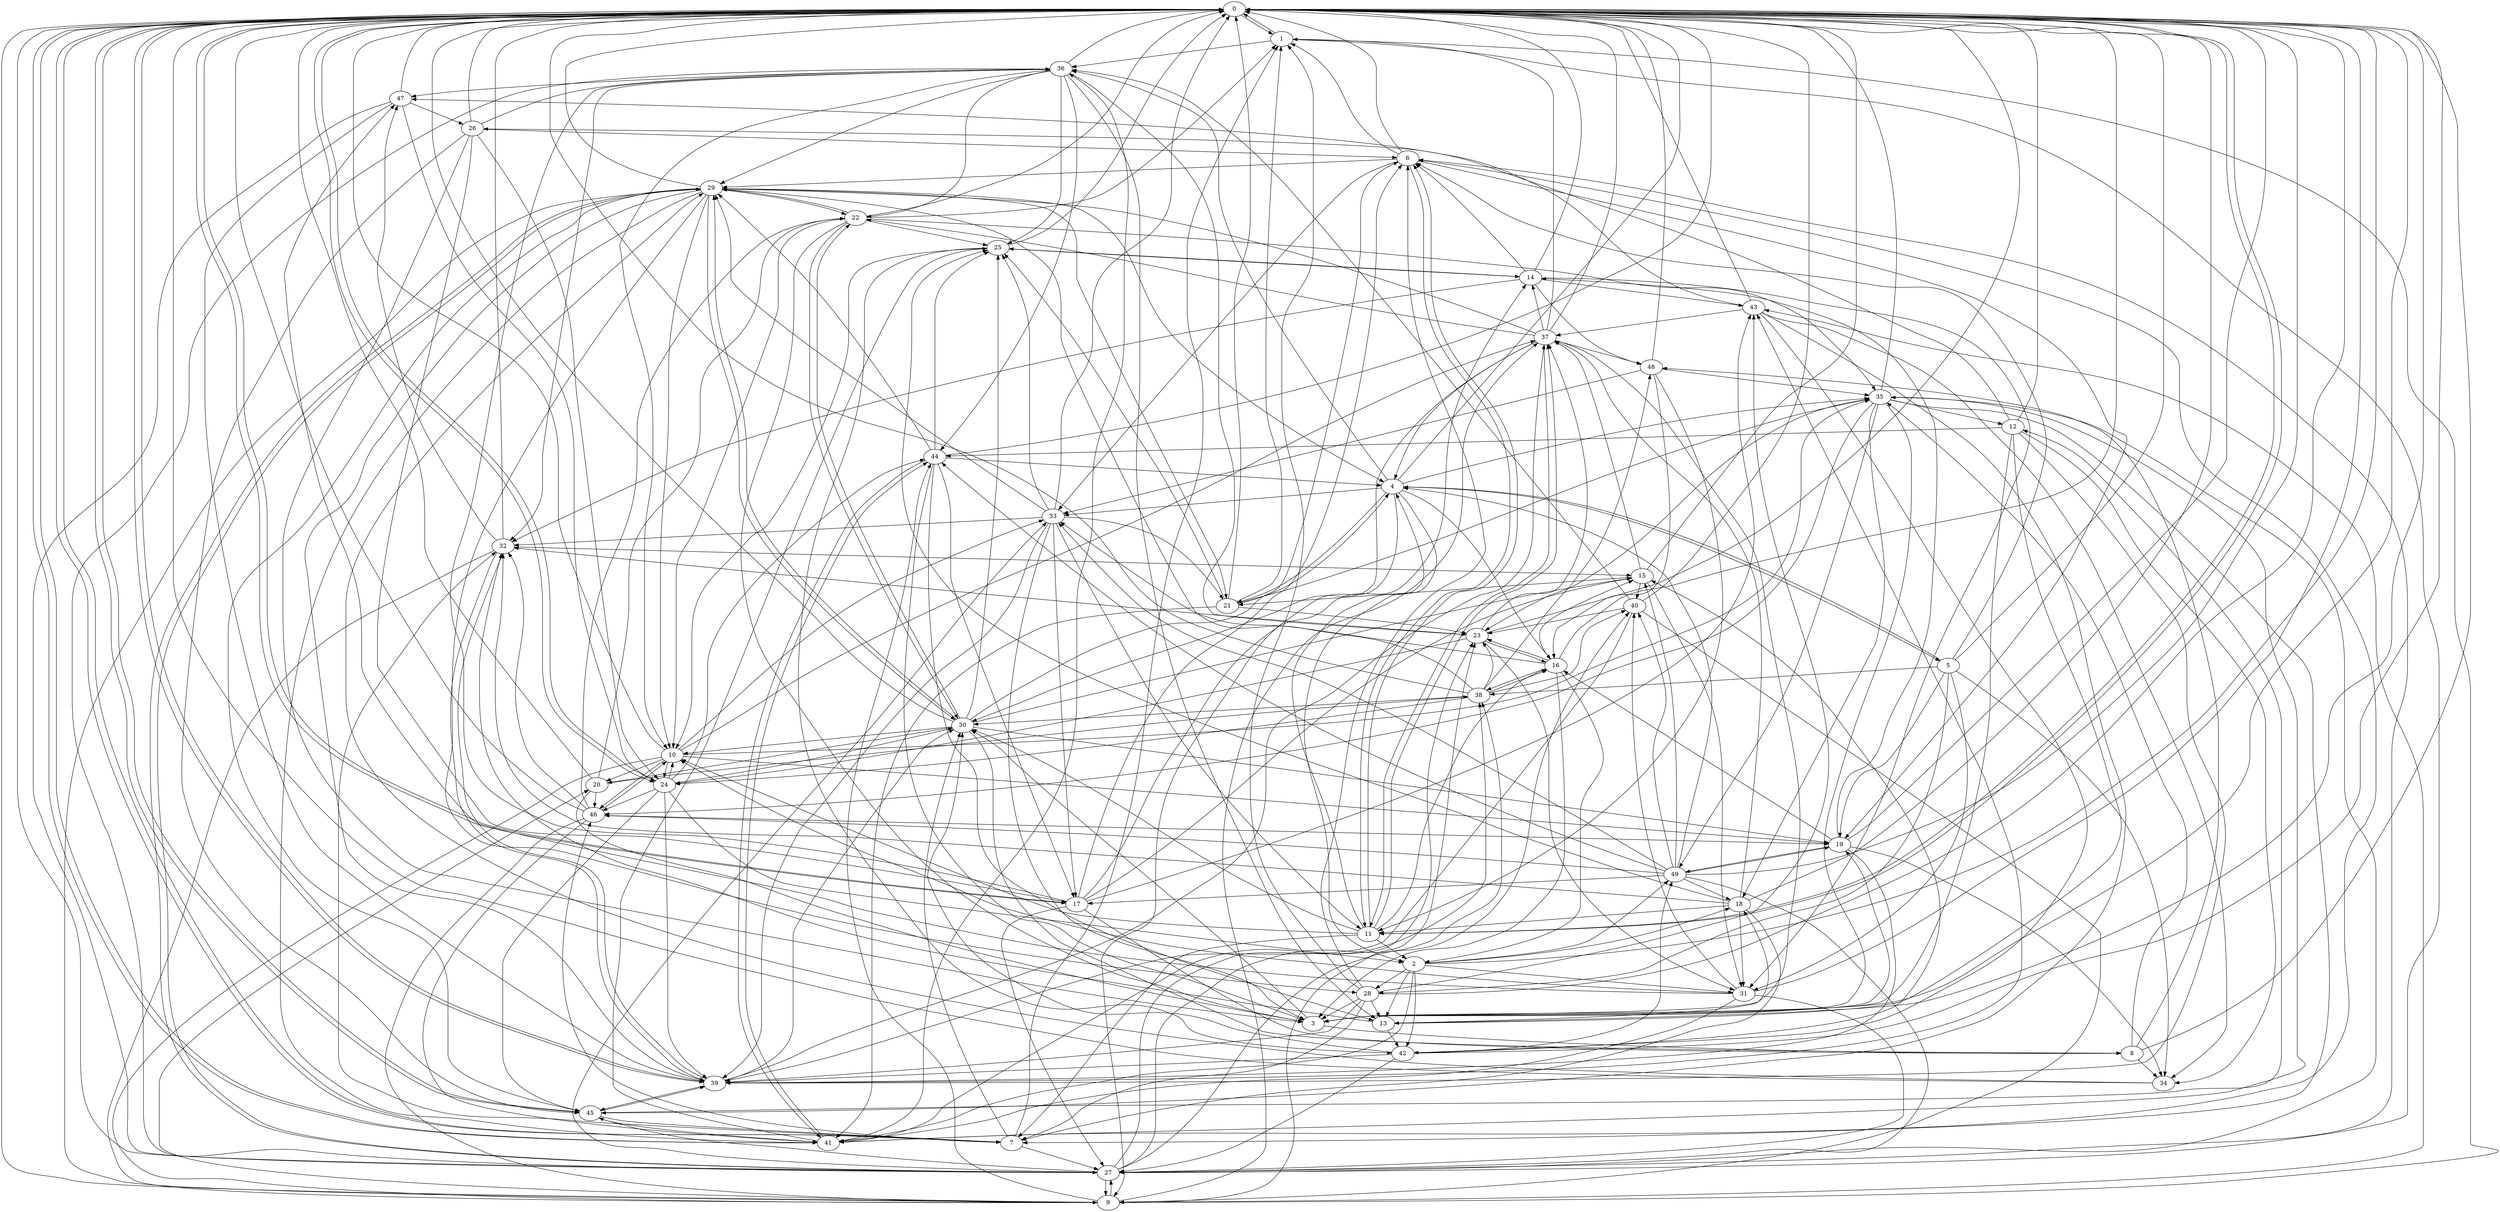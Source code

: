 strict digraph "" {
	0	 [component_delay=3];
	1	 [component_delay=3];
	0 -> 1	 [wire_delay=1];
	7	 [component_delay=3];
	0 -> 7	 [wire_delay=1];
	11	 [component_delay=3];
	0 -> 11	 [wire_delay=1];
	17	 [component_delay=3];
	0 -> 17	 [wire_delay=1];
	24	 [component_delay=3];
	0 -> 24	 [wire_delay=1];
	39	 [component_delay=3];
	0 -> 39	 [wire_delay=1];
	41	 [component_delay=3];
	0 -> 41	 [wire_delay=1];
	45	 [component_delay=3];
	0 -> 45	 [wire_delay=1];
	1 -> 0	 [wire_delay=1];
	9	 [component_delay=3];
	1 -> 9	 [wire_delay=1];
	27	 [component_delay=3];
	1 -> 27	 [wire_delay=1];
	36	 [component_delay=3];
	1 -> 36	 [wire_delay=1];
	2	 [component_delay=3];
	2 -> 0	 [wire_delay=1];
	13	 [component_delay=3];
	2 -> 13	 [wire_delay=1];
	18	 [component_delay=3];
	2 -> 18	 [wire_delay=1];
	28	 [component_delay=3];
	2 -> 28	 [wire_delay=1];
	31	 [component_delay=3];
	2 -> 31	 [wire_delay=1];
	2 -> 41	 [wire_delay=1];
	42	 [component_delay=3];
	2 -> 42	 [wire_delay=1];
	49	 [component_delay=3];
	2 -> 49	 [wire_delay=1];
	3	 [component_delay=3];
	3 -> 0	 [wire_delay=1];
	8	 [component_delay=3];
	3 -> 8	 [wire_delay=1];
	19	 [component_delay=3];
	3 -> 19	 [wire_delay=1];
	30	 [component_delay=3];
	3 -> 30	 [wire_delay=1];
	4	 [component_delay=3];
	4 -> 0	 [wire_delay=1];
	4 -> 2	 [wire_delay=1];
	5	 [component_delay=3];
	4 -> 5	 [wire_delay=1];
	4 -> 9	 [wire_delay=1];
	16	 [component_delay=3];
	4 -> 16	 [wire_delay=1];
	21	 [component_delay=3];
	4 -> 21	 [wire_delay=1];
	33	 [component_delay=3];
	4 -> 33	 [wire_delay=1];
	35	 [component_delay=3];
	4 -> 35	 [wire_delay=1];
	4 -> 36	 [wire_delay=1];
	5 -> 0	 [wire_delay=1];
	5 -> 4	 [wire_delay=1];
	6	 [component_delay=3];
	5 -> 6	 [wire_delay=1];
	5 -> 19	 [wire_delay=1];
	5 -> 28	 [wire_delay=1];
	5 -> 31	 [wire_delay=1];
	34	 [component_delay=3];
	5 -> 34	 [wire_delay=1];
	38	 [component_delay=3];
	5 -> 38	 [wire_delay=1];
	6 -> 0	 [wire_delay=1];
	6 -> 1	 [wire_delay=1];
	6 -> 11	 [wire_delay=1];
	6 -> 19	 [wire_delay=1];
	29	 [component_delay=3];
	6 -> 29	 [wire_delay=1];
	6 -> 33	 [wire_delay=1];
	7 -> 0	 [wire_delay=1];
	7 -> 1	 [wire_delay=1];
	7 -> 27	 [wire_delay=1];
	7 -> 30	 [wire_delay=1];
	32	 [component_delay=3];
	7 -> 32	 [wire_delay=1];
	46	 [component_delay=3];
	7 -> 46	 [wire_delay=1];
	8 -> 0	 [wire_delay=1];
	8 -> 34	 [wire_delay=1];
	8 -> 35	 [wire_delay=1];
	48	 [component_delay=3];
	8 -> 48	 [wire_delay=1];
	9 -> 0	 [wire_delay=1];
	20	 [component_delay=3];
	9 -> 20	 [wire_delay=1];
	23	 [component_delay=3];
	9 -> 23	 [wire_delay=1];
	9 -> 27	 [wire_delay=1];
	9 -> 29	 [wire_delay=1];
	37	 [component_delay=3];
	9 -> 37	 [wire_delay=1];
	43	 [component_delay=3];
	9 -> 43	 [wire_delay=1];
	44	 [component_delay=3];
	9 -> 44	 [wire_delay=1];
	10	 [component_delay=3];
	10 -> 0	 [wire_delay=1];
	10 -> 9	 [wire_delay=1];
	10 -> 19	 [wire_delay=1];
	10 -> 20	 [wire_delay=1];
	10 -> 24	 [wire_delay=1];
	10 -> 33	 [wire_delay=1];
	10 -> 35	 [wire_delay=1];
	10 -> 37	 [wire_delay=1];
	10 -> 46	 [wire_delay=1];
	11 -> 0	 [wire_delay=1];
	11 -> 2	 [wire_delay=1];
	11 -> 4	 [wire_delay=1];
	11 -> 6	 [wire_delay=1];
	11 -> 7	 [wire_delay=1];
	11 -> 10	 [wire_delay=1];
	11 -> 16	 [wire_delay=1];
	11 -> 30	 [wire_delay=1];
	11 -> 37	 [wire_delay=1];
	12	 [component_delay=3];
	12 -> 0	 [wire_delay=1];
	12 -> 3	 [wire_delay=1];
	12 -> 13	 [wire_delay=1];
	26	 [component_delay=3];
	12 -> 26	 [wire_delay=1];
	12 -> 34	 [wire_delay=1];
	12 -> 39	 [wire_delay=1];
	12 -> 44	 [wire_delay=1];
	13 -> 0	 [wire_delay=1];
	13 -> 18	 [wire_delay=1];
	13 -> 32	 [wire_delay=1];
	13 -> 42	 [wire_delay=1];
	14	 [component_delay=3];
	14 -> 0	 [wire_delay=1];
	14 -> 6	 [wire_delay=1];
	25	 [component_delay=3];
	14 -> 25	 [wire_delay=1];
	14 -> 31	 [wire_delay=1];
	14 -> 32	 [wire_delay=1];
	14 -> 43	 [wire_delay=1];
	14 -> 48	 [wire_delay=1];
	15	 [component_delay=3];
	15 -> 0	 [wire_delay=1];
	15 -> 21	 [wire_delay=1];
	15 -> 31	 [wire_delay=1];
	15 -> 37	 [wire_delay=1];
	40	 [component_delay=3];
	15 -> 40	 [wire_delay=1];
	16 -> 0	 [wire_delay=1];
	16 -> 2	 [wire_delay=1];
	16 -> 3	 [wire_delay=1];
	16 -> 15	 [wire_delay=1];
	16 -> 23	 [wire_delay=1];
	16 -> 33	 [wire_delay=1];
	16 -> 38	 [wire_delay=1];
	17 -> 0	 [wire_delay=1];
	17 -> 6	 [wire_delay=1];
	17 -> 8	 [wire_delay=1];
	17 -> 14	 [wire_delay=1];
	17 -> 15	 [wire_delay=1];
	17 -> 27	 [wire_delay=1];
	17 -> 36	 [wire_delay=1];
	17 -> 43	 [wire_delay=1];
	18 -> 0	 [wire_delay=1];
	18 -> 7	 [wire_delay=1];
	18 -> 11	 [wire_delay=1];
	18 -> 25	 [wire_delay=1];
	18 -> 31	 [wire_delay=1];
	18 -> 32	 [wire_delay=1];
	18 -> 37	 [wire_delay=1];
	19 -> 0	 [wire_delay=1];
	19 -> 14	 [wire_delay=1];
	19 -> 16	 [wire_delay=1];
	19 -> 34	 [wire_delay=1];
	19 -> 39	 [wire_delay=1];
	19 -> 49	 [wire_delay=1];
	20 -> 0	 [wire_delay=1];
	20 -> 3	 [wire_delay=1];
	22	 [component_delay=3];
	20 -> 22	 [wire_delay=1];
	20 -> 38	 [wire_delay=1];
	20 -> 46	 [wire_delay=1];
	21 -> 0	 [wire_delay=1];
	21 -> 1	 [wire_delay=1];
	21 -> 4	 [wire_delay=1];
	21 -> 23	 [wire_delay=1];
	21 -> 25	 [wire_delay=1];
	21 -> 35	 [wire_delay=1];
	21 -> 41	 [wire_delay=1];
	22 -> 0	 [wire_delay=1];
	22 -> 1	 [wire_delay=1];
	22 -> 3	 [wire_delay=1];
	22 -> 10	 [wire_delay=1];
	22 -> 25	 [wire_delay=1];
	22 -> 29	 [wire_delay=1];
	22 -> 30	 [wire_delay=1];
	22 -> 35	 [wire_delay=1];
	23 -> 0	 [wire_delay=1];
	23 -> 16	 [wire_delay=1];
	23 -> 24	 [wire_delay=1];
	23 -> 31	 [wire_delay=1];
	23 -> 32	 [wire_delay=1];
	23 -> 37	 [wire_delay=1];
	24 -> 0	 [wire_delay=1];
	24 -> 2	 [wire_delay=1];
	24 -> 10	 [wire_delay=1];
	24 -> 30	 [wire_delay=1];
	24 -> 39	 [wire_delay=1];
	24 -> 44	 [wire_delay=1];
	24 -> 45	 [wire_delay=1];
	24 -> 46	 [wire_delay=1];
	25 -> 0	 [wire_delay=1];
	25 -> 10	 [wire_delay=1];
	25 -> 14	 [wire_delay=1];
	25 -> 42	 [wire_delay=1];
	26 -> 0	 [wire_delay=1];
	26 -> 3	 [wire_delay=1];
	26 -> 6	 [wire_delay=1];
	26 -> 17	 [wire_delay=1];
	26 -> 24	 [wire_delay=1];
	26 -> 36	 [wire_delay=1];
	26 -> 45	 [wire_delay=1];
	27 -> 0	 [wire_delay=1];
	27 -> 6	 [wire_delay=1];
	27 -> 9	 [wire_delay=1];
	27 -> 23	 [wire_delay=1];
	27 -> 29	 [wire_delay=1];
	27 -> 33	 [wire_delay=1];
	27 -> 35	 [wire_delay=1];
	27 -> 36	 [wire_delay=1];
	27 -> 38	 [wire_delay=1];
	27 -> 40	 [wire_delay=1];
	27 -> 45	 [wire_delay=1];
	28 -> 0	 [wire_delay=1];
	28 -> 1	 [wire_delay=1];
	28 -> 3	 [wire_delay=1];
	28 -> 6	 [wire_delay=1];
	28 -> 7	 [wire_delay=1];
	28 -> 13	 [wire_delay=1];
	28 -> 39	 [wire_delay=1];
	28 -> 43	 [wire_delay=1];
	29 -> 0	 [wire_delay=1];
	29 -> 4	 [wire_delay=1];
	29 -> 10	 [wire_delay=1];
	29 -> 21	 [wire_delay=1];
	29 -> 22	 [wire_delay=1];
	29 -> 27	 [wire_delay=1];
	29 -> 28	 [wire_delay=1];
	29 -> 30	 [wire_delay=1];
	29 -> 39	 [wire_delay=1];
	29 -> 41	 [wire_delay=1];
	29 -> 45	 [wire_delay=1];
	30 -> 0	 [wire_delay=1];
	30 -> 6	 [wire_delay=1];
	30 -> 8	 [wire_delay=1];
	30 -> 10	 [wire_delay=1];
	30 -> 15	 [wire_delay=1];
	30 -> 19	 [wire_delay=1];
	30 -> 20	 [wire_delay=1];
	30 -> 22	 [wire_delay=1];
	30 -> 25	 [wire_delay=1];
	30 -> 29	 [wire_delay=1];
	31 -> 0	 [wire_delay=1];
	31 -> 10	 [wire_delay=1];
	31 -> 27	 [wire_delay=1];
	31 -> 40	 [wire_delay=1];
	31 -> 41	 [wire_delay=1];
	47	 [component_delay=3];
	31 -> 47	 [wire_delay=1];
	32 -> 0	 [wire_delay=1];
	32 -> 9	 [wire_delay=1];
	32 -> 15	 [wire_delay=1];
	32 -> 39	 [wire_delay=1];
	32 -> 47	 [wire_delay=1];
	33 -> 0	 [wire_delay=1];
	33 -> 3	 [wire_delay=1];
	33 -> 11	 [wire_delay=1];
	33 -> 17	 [wire_delay=1];
	33 -> 21	 [wire_delay=1];
	33 -> 25	 [wire_delay=1];
	33 -> 29	 [wire_delay=1];
	33 -> 32	 [wire_delay=1];
	33 -> 39	 [wire_delay=1];
	34 -> 0	 [wire_delay=1];
	34 -> 29	 [wire_delay=1];
	35 -> 0	 [wire_delay=1];
	35 -> 3	 [wire_delay=1];
	35 -> 7	 [wire_delay=1];
	35 -> 12	 [wire_delay=1];
	35 -> 18	 [wire_delay=1];
	35 -> 23	 [wire_delay=1];
	35 -> 41	 [wire_delay=1];
	35 -> 46	 [wire_delay=1];
	35 -> 49	 [wire_delay=1];
	36 -> 0	 [wire_delay=1];
	36 -> 10	 [wire_delay=1];
	36 -> 13	 [wire_delay=1];
	36 -> 22	 [wire_delay=1];
	36 -> 23	 [wire_delay=1];
	36 -> 25	 [wire_delay=1];
	36 -> 29	 [wire_delay=1];
	36 -> 32	 [wire_delay=1];
	36 -> 44	 [wire_delay=1];
	36 -> 47	 [wire_delay=1];
	37 -> 0	 [wire_delay=1];
	37 -> 1	 [wire_delay=1];
	37 -> 3	 [wire_delay=1];
	37 -> 4	 [wire_delay=1];
	37 -> 11	 [wire_delay=1];
	37 -> 14	 [wire_delay=1];
	37 -> 22	 [wire_delay=1];
	37 -> 29	 [wire_delay=1];
	37 -> 30	 [wire_delay=1];
	37 -> 48	 [wire_delay=1];
	38 -> 0	 [wire_delay=1];
	38 -> 16	 [wire_delay=1];
	38 -> 23	 [wire_delay=1];
	38 -> 24	 [wire_delay=1];
	38 -> 29	 [wire_delay=1];
	38 -> 30	 [wire_delay=1];
	38 -> 40	 [wire_delay=1];
	38 -> 48	 [wire_delay=1];
	39 -> 0	 [wire_delay=1];
	39 -> 30	 [wire_delay=1];
	39 -> 32	 [wire_delay=1];
	39 -> 37	 [wire_delay=1];
	39 -> 43	 [wire_delay=1];
	39 -> 45	 [wire_delay=1];
	40 -> 0	 [wire_delay=1];
	40 -> 9	 [wire_delay=1];
	40 -> 23	 [wire_delay=1];
	40 -> 36	 [wire_delay=1];
	40 -> 39	 [wire_delay=1];
	41 -> 0	 [wire_delay=1];
	41 -> 6	 [wire_delay=1];
	41 -> 25	 [wire_delay=1];
	41 -> 36	 [wire_delay=1];
	41 -> 38	 [wire_delay=1];
	41 -> 44	 [wire_delay=1];
	42 -> 0	 [wire_delay=1];
	42 -> 15	 [wire_delay=1];
	42 -> 27	 [wire_delay=1];
	42 -> 30	 [wire_delay=1];
	42 -> 39	 [wire_delay=1];
	42 -> 49	 [wire_delay=1];
	43 -> 0	 [wire_delay=1];
	43 -> 34	 [wire_delay=1];
	43 -> 37	 [wire_delay=1];
	43 -> 42	 [wire_delay=1];
	43 -> 45	 [wire_delay=1];
	43 -> 47	 [wire_delay=1];
	44 -> 0	 [wire_delay=1];
	44 -> 3	 [wire_delay=1];
	44 -> 4	 [wire_delay=1];
	44 -> 13	 [wire_delay=1];
	44 -> 17	 [wire_delay=1];
	44 -> 25	 [wire_delay=1];
	44 -> 29	 [wire_delay=1];
	44 -> 41	 [wire_delay=1];
	45 -> 0	 [wire_delay=1];
	45 -> 7	 [wire_delay=1];
	45 -> 12	 [wire_delay=1];
	45 -> 39	 [wire_delay=1];
	45 -> 41	 [wire_delay=1];
	46 -> 0	 [wire_delay=1];
	46 -> 9	 [wire_delay=1];
	46 -> 10	 [wire_delay=1];
	46 -> 19	 [wire_delay=1];
	46 -> 22	 [wire_delay=1];
	46 -> 32	 [wire_delay=1];
	46 -> 41	 [wire_delay=1];
	47 -> 0	 [wire_delay=1];
	47 -> 24	 [wire_delay=1];
	47 -> 26	 [wire_delay=1];
	47 -> 27	 [wire_delay=1];
	47 -> 39	 [wire_delay=1];
	48 -> 0	 [wire_delay=1];
	48 -> 11	 [wire_delay=1];
	48 -> 16	 [wire_delay=1];
	48 -> 33	 [wire_delay=1];
	48 -> 35	 [wire_delay=1];
	49 -> 0	 [wire_delay=1];
	49 -> 4	 [wire_delay=1];
	49 -> 15	 [wire_delay=1];
	49 -> 17	 [wire_delay=1];
	49 -> 18	 [wire_delay=1];
	49 -> 19	 [wire_delay=1];
	49 -> 27	 [wire_delay=1];
	49 -> 33	 [wire_delay=1];
	49 -> 40	 [wire_delay=1];
	49 -> 44	 [wire_delay=1];
	49 -> 46	 [wire_delay=1];
}
